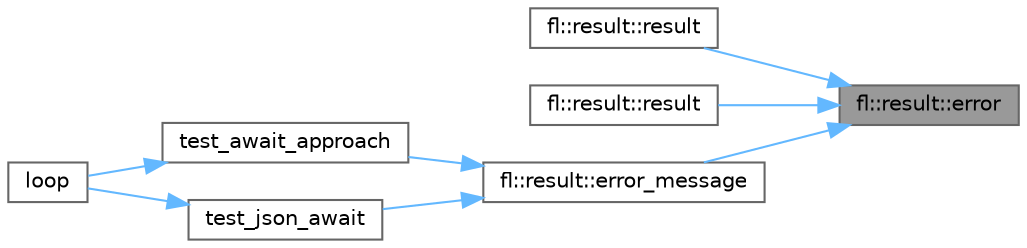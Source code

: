digraph "fl::result::error"
{
 // INTERACTIVE_SVG=YES
 // LATEX_PDF_SIZE
  bgcolor="transparent";
  edge [fontname=Helvetica,fontsize=10,labelfontname=Helvetica,labelfontsize=10];
  node [fontname=Helvetica,fontsize=10,shape=box,height=0.2,width=0.4];
  rankdir="RL";
  Node1 [id="Node000001",label="fl::result::error",height=0.2,width=0.4,color="gray40", fillcolor="grey60", style="filled", fontcolor="black",tooltip="Get the error value."];
  Node1 -> Node2 [id="edge1_Node000001_Node000002",dir="back",color="steelblue1",style="solid",tooltip=" "];
  Node2 [id="Node000002",label="fl::result::result",height=0.2,width=0.4,color="grey40", fillcolor="white", style="filled",URL="$dc/d6d/classfl_1_1result_aaa632b50087b0395d207c7a1498e3921.html#aaa632b50087b0395d207c7a1498e3921",tooltip="Construct an error result."];
  Node1 -> Node3 [id="edge2_Node000001_Node000003",dir="back",color="steelblue1",style="solid",tooltip=" "];
  Node3 [id="Node000003",label="fl::result::result",height=0.2,width=0.4,color="grey40", fillcolor="white", style="filled",URL="$dc/d6d/classfl_1_1result_a8e9e1bb0b91d2c6ad30a6054e06bdcd4.html#a8e9e1bb0b91d2c6ad30a6054e06bdcd4",tooltip="Construct an error result (move)"];
  Node1 -> Node4 [id="edge3_Node000001_Node000004",dir="back",color="steelblue1",style="solid",tooltip=" "];
  Node4 [id="Node000004",label="fl::result::error_message",height=0.2,width=0.4,color="grey40", fillcolor="white", style="filled",URL="$dc/d6d/classfl_1_1result_addee698c009fb513a8b4ceafa05f611f.html#addee698c009fb513a8b4ceafa05f611f",tooltip="Get the error message as a convenience."];
  Node4 -> Node5 [id="edge4_Node000004_Node000005",dir="back",color="steelblue1",style="solid",tooltip=" "];
  Node5 [id="Node000005",label="test_await_approach",height=0.2,width=0.4,color="grey40", fillcolor="white", style="filled",URL="$d5/dec/_net_test_real_8h_a75e6549812ad7bff897e0c92a225878a.html#a75e6549812ad7bff897e0c92a225878a",tooltip=" "];
  Node5 -> Node6 [id="edge5_Node000005_Node000006",dir="back",color="steelblue1",style="solid",tooltip=" "];
  Node6 [id="Node000006",label="loop",height=0.2,width=0.4,color="grey40", fillcolor="white", style="filled",URL="$d5/dec/_net_test_real_8h_afe461d27b9c48d5921c00d521181f12f.html#afe461d27b9c48d5921c00d521181f12f",tooltip=" "];
  Node4 -> Node7 [id="edge6_Node000004_Node000007",dir="back",color="steelblue1",style="solid",tooltip=" "];
  Node7 [id="Node000007",label="test_json_await",height=0.2,width=0.4,color="grey40", fillcolor="white", style="filled",URL="$d5/dec/_net_test_real_8h_a648cd3d90f8e240cbbfe5cb934057124.html#a648cd3d90f8e240cbbfe5cb934057124",tooltip="APPROACH 4: JSON Response with await pattern   Same JSON handling but using await_top_level for synch..."];
  Node7 -> Node6 [id="edge7_Node000007_Node000006",dir="back",color="steelblue1",style="solid",tooltip=" "];
}
